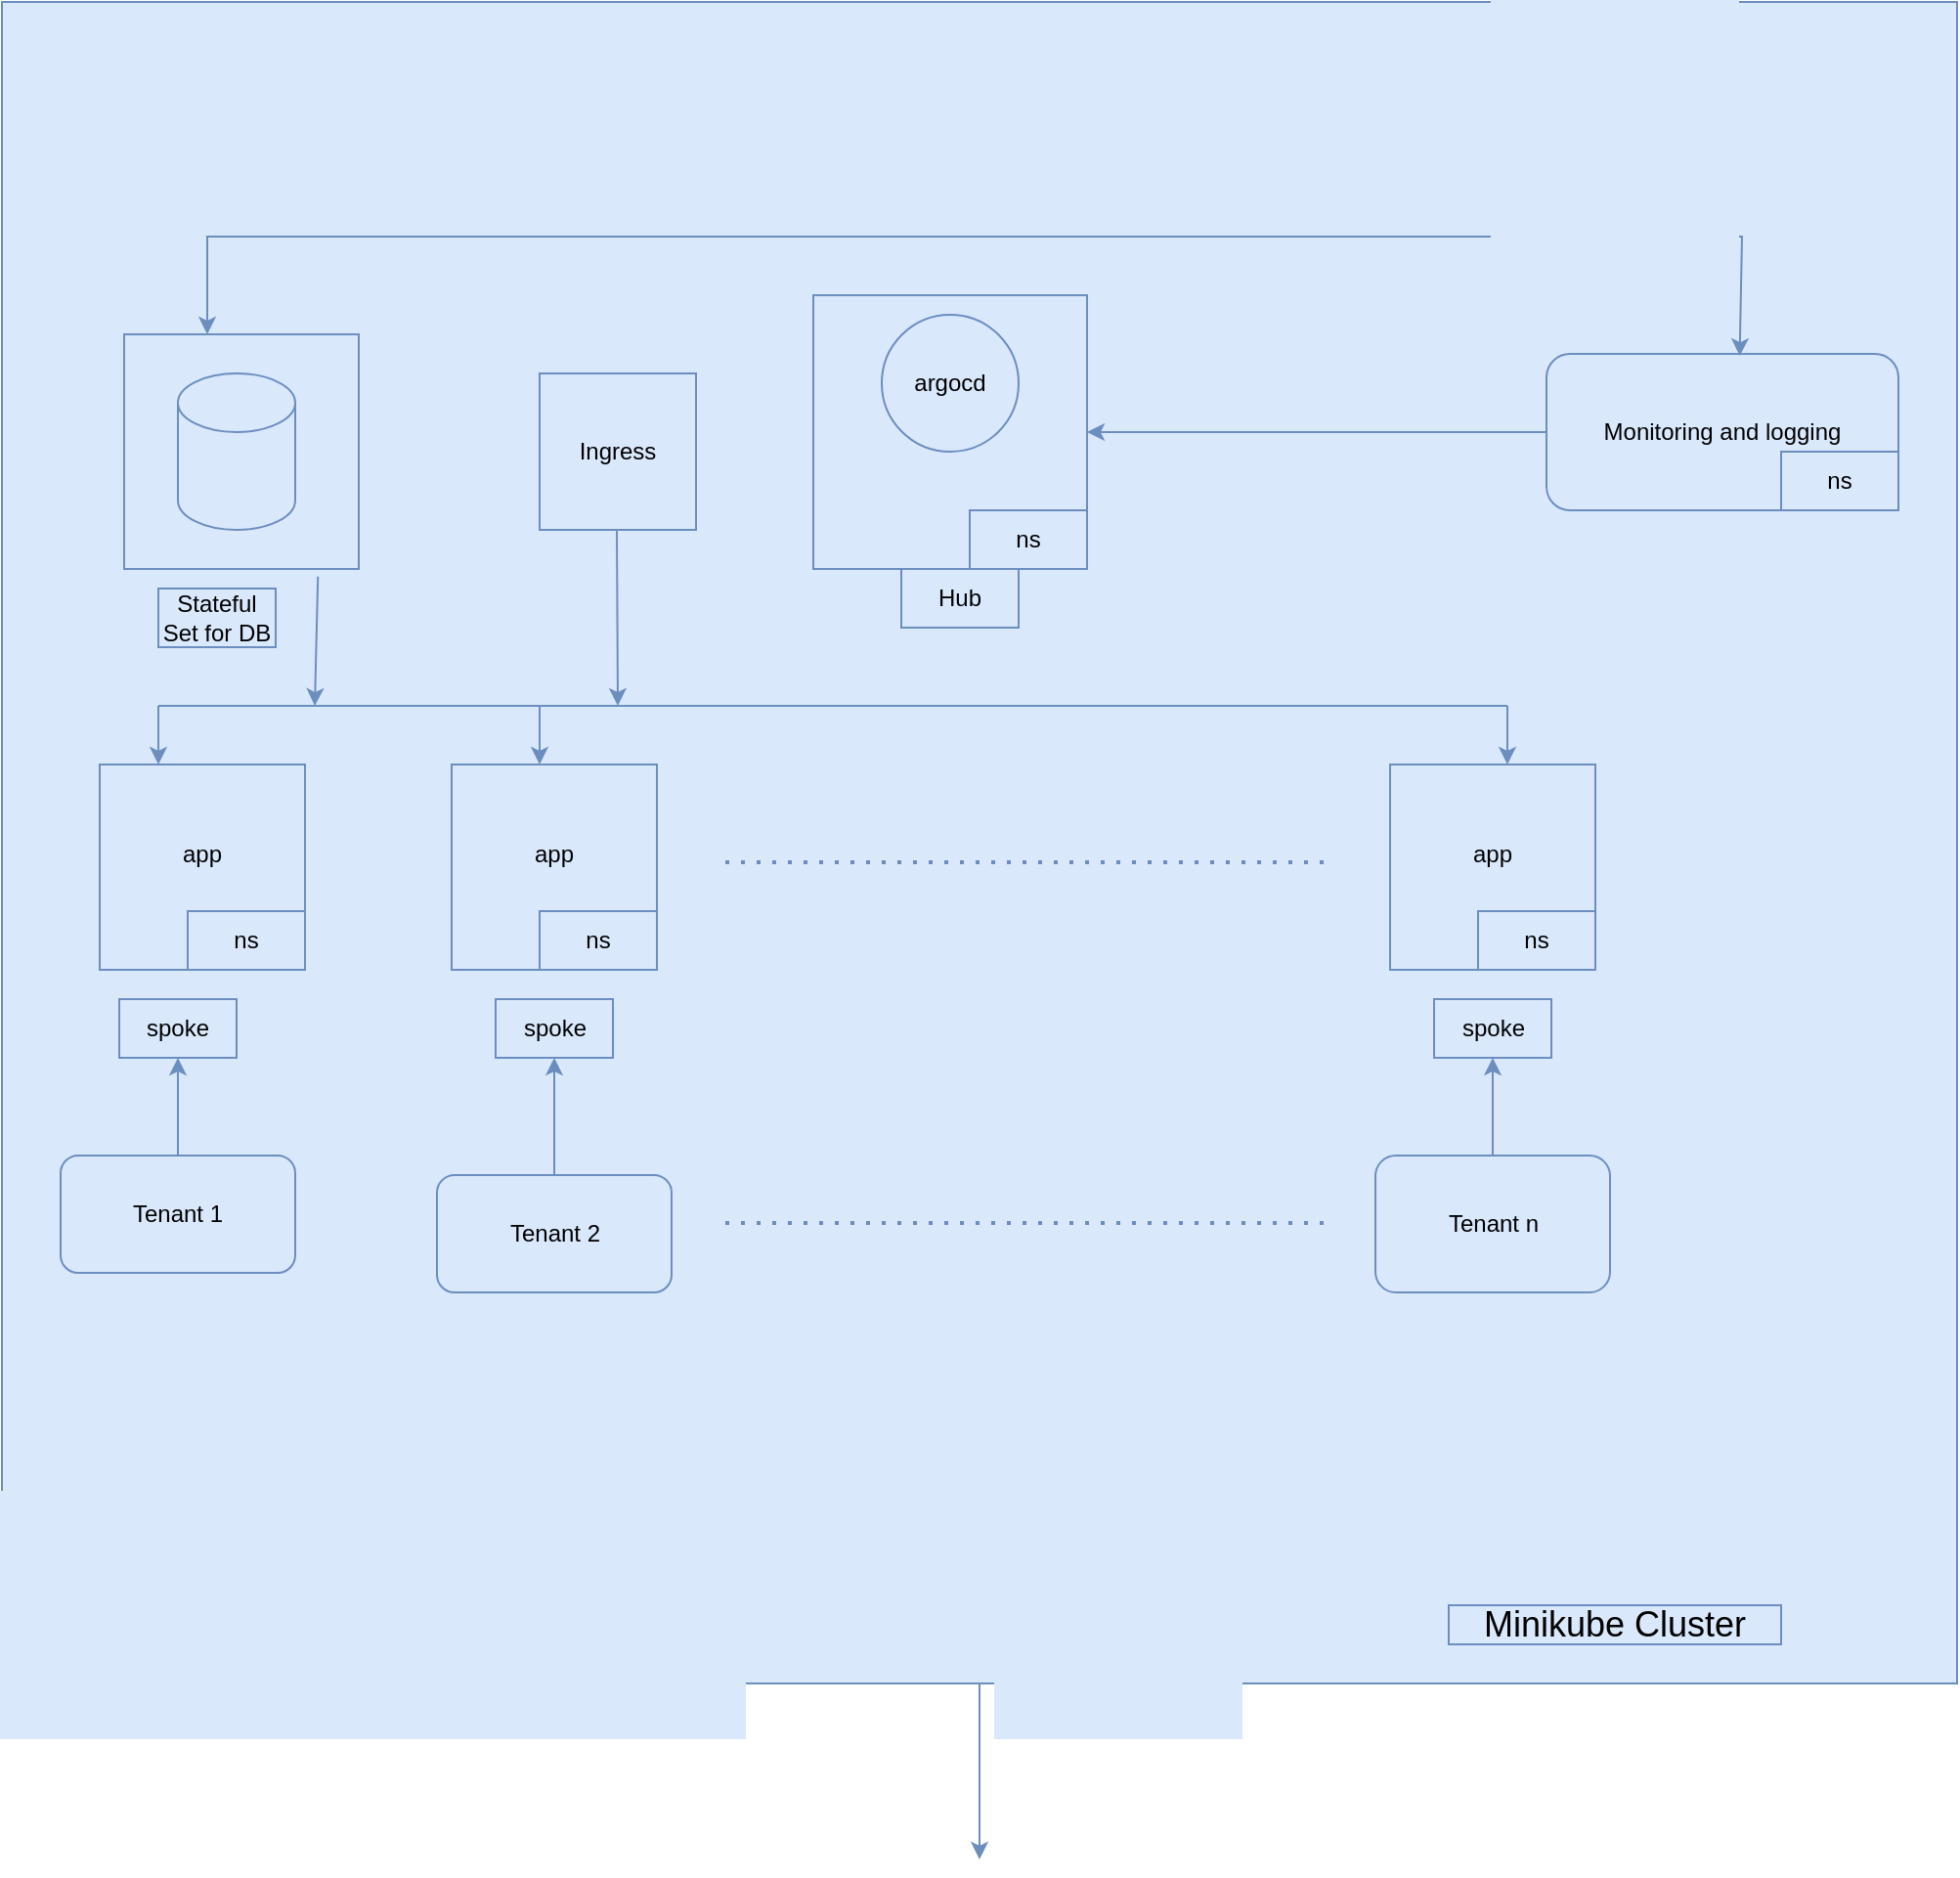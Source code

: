 <mxfile version="26.2.13">
  <diagram name="Page-1" id="sF0ofpWr8CGY15hyAE6l">
    <mxGraphModel dx="1044" dy="1412" grid="1" gridSize="10" guides="1" tooltips="1" connect="1" arrows="1" fold="1" page="1" pageScale="1" pageWidth="1100" pageHeight="850" math="0" shadow="0">
      <root>
        <mxCell id="0" />
        <mxCell id="1" parent="0" />
        <mxCell id="YgsIUFnuYaH-n-QrTtp9-58" style="edgeStyle=orthogonalEdgeStyle;rounded=0;orthogonalLoop=1;jettySize=auto;html=1;exitX=0.5;exitY=1;exitDx=0;exitDy=0;fillColor=#dae8fc;strokeColor=#6c8ebf;" edge="1" parent="1" source="YgsIUFnuYaH-n-QrTtp9-56">
          <mxGeometry relative="1" as="geometry">
            <mxPoint x="530" y="930" as="targetPoint" />
          </mxGeometry>
        </mxCell>
        <mxCell id="YgsIUFnuYaH-n-QrTtp9-56" value="" style="rounded=0;whiteSpace=wrap;html=1;fillColor=#dae8fc;strokeColor=#6c8ebf;" vertex="1" parent="1">
          <mxGeometry x="30" y="-20" width="1000" height="860" as="geometry" />
        </mxCell>
        <mxCell id="YgsIUFnuYaH-n-QrTtp9-1" value="" style="whiteSpace=wrap;html=1;aspect=fixed;fillColor=#dae8fc;strokeColor=#6c8ebf;" vertex="1" parent="1">
          <mxGeometry x="445" y="130" width="140" height="140" as="geometry" />
        </mxCell>
        <mxCell id="YgsIUFnuYaH-n-QrTtp9-2" value="argocd" style="ellipse;whiteSpace=wrap;html=1;aspect=fixed;fillColor=#dae8fc;strokeColor=#6c8ebf;" vertex="1" parent="1">
          <mxGeometry x="480" y="140" width="70" height="70" as="geometry" />
        </mxCell>
        <mxCell id="YgsIUFnuYaH-n-QrTtp9-4" value="ns" style="rounded=0;whiteSpace=wrap;html=1;fillColor=#dae8fc;strokeColor=#6c8ebf;" vertex="1" parent="1">
          <mxGeometry x="525" y="240" width="60" height="30" as="geometry" />
        </mxCell>
        <mxCell id="YgsIUFnuYaH-n-QrTtp9-6" value="app&lt;div&gt;&lt;br&gt;&lt;/div&gt;" style="whiteSpace=wrap;html=1;aspect=fixed;fillColor=#dae8fc;strokeColor=#6c8ebf;" vertex="1" parent="1">
          <mxGeometry x="80" y="370" width="105" height="105" as="geometry" />
        </mxCell>
        <mxCell id="YgsIUFnuYaH-n-QrTtp9-7" value="app&lt;div&gt;&lt;br&gt;&lt;/div&gt;" style="whiteSpace=wrap;html=1;aspect=fixed;fillColor=#dae8fc;strokeColor=#6c8ebf;" vertex="1" parent="1">
          <mxGeometry x="260" y="370" width="105" height="105" as="geometry" />
        </mxCell>
        <mxCell id="YgsIUFnuYaH-n-QrTtp9-14" value="app&lt;div&gt;&lt;br&gt;&lt;/div&gt;" style="whiteSpace=wrap;html=1;aspect=fixed;fillColor=#dae8fc;strokeColor=#6c8ebf;" vertex="1" parent="1">
          <mxGeometry x="740" y="370" width="105" height="105" as="geometry" />
        </mxCell>
        <mxCell id="YgsIUFnuYaH-n-QrTtp9-15" value="spoke" style="text;html=1;align=center;verticalAlign=middle;whiteSpace=wrap;rounded=0;fillColor=#dae8fc;strokeColor=#6c8ebf;" vertex="1" parent="1">
          <mxGeometry x="90" y="490" width="60" height="30" as="geometry" />
        </mxCell>
        <mxCell id="YgsIUFnuYaH-n-QrTtp9-16" value="spoke" style="text;html=1;align=center;verticalAlign=middle;whiteSpace=wrap;rounded=0;fillColor=#dae8fc;strokeColor=#6c8ebf;" vertex="1" parent="1">
          <mxGeometry x="762.5" y="490" width="60" height="30" as="geometry" />
        </mxCell>
        <mxCell id="YgsIUFnuYaH-n-QrTtp9-17" value="spoke" style="text;html=1;align=center;verticalAlign=middle;whiteSpace=wrap;rounded=0;fillColor=#dae8fc;strokeColor=#6c8ebf;" vertex="1" parent="1">
          <mxGeometry x="282.5" y="490" width="60" height="30" as="geometry" />
        </mxCell>
        <mxCell id="YgsIUFnuYaH-n-QrTtp9-24" style="edgeStyle=orthogonalEdgeStyle;rounded=0;orthogonalLoop=1;jettySize=auto;html=1;exitX=0.5;exitY=0;exitDx=0;exitDy=0;entryX=0.5;entryY=1;entryDx=0;entryDy=0;fillColor=#dae8fc;strokeColor=#6c8ebf;" edge="1" parent="1" source="YgsIUFnuYaH-n-QrTtp9-20" target="YgsIUFnuYaH-n-QrTtp9-15">
          <mxGeometry relative="1" as="geometry" />
        </mxCell>
        <mxCell id="YgsIUFnuYaH-n-QrTtp9-20" value="Tenant 1" style="rounded=1;whiteSpace=wrap;html=1;fillColor=#dae8fc;strokeColor=#6c8ebf;" vertex="1" parent="1">
          <mxGeometry x="60" y="570" width="120" height="60" as="geometry" />
        </mxCell>
        <mxCell id="YgsIUFnuYaH-n-QrTtp9-25" style="edgeStyle=orthogonalEdgeStyle;rounded=0;orthogonalLoop=1;jettySize=auto;html=1;exitX=0.5;exitY=0;exitDx=0;exitDy=0;fillColor=#dae8fc;strokeColor=#6c8ebf;" edge="1" parent="1" source="YgsIUFnuYaH-n-QrTtp9-21" target="YgsIUFnuYaH-n-QrTtp9-17">
          <mxGeometry relative="1" as="geometry" />
        </mxCell>
        <mxCell id="YgsIUFnuYaH-n-QrTtp9-21" value="Tenant 2" style="rounded=1;whiteSpace=wrap;html=1;fillColor=#dae8fc;strokeColor=#6c8ebf;" vertex="1" parent="1">
          <mxGeometry x="252.5" y="580" width="120" height="60" as="geometry" />
        </mxCell>
        <mxCell id="YgsIUFnuYaH-n-QrTtp9-26" style="edgeStyle=orthogonalEdgeStyle;rounded=0;orthogonalLoop=1;jettySize=auto;html=1;entryX=0.5;entryY=1;entryDx=0;entryDy=0;fillColor=#dae8fc;strokeColor=#6c8ebf;" edge="1" parent="1" source="YgsIUFnuYaH-n-QrTtp9-22" target="YgsIUFnuYaH-n-QrTtp9-16">
          <mxGeometry relative="1" as="geometry" />
        </mxCell>
        <mxCell id="YgsIUFnuYaH-n-QrTtp9-22" value="Tenant n" style="rounded=1;whiteSpace=wrap;html=1;fillColor=#dae8fc;strokeColor=#6c8ebf;" vertex="1" parent="1">
          <mxGeometry x="732.5" y="570" width="120" height="70" as="geometry" />
        </mxCell>
        <mxCell id="YgsIUFnuYaH-n-QrTtp9-23" value="Hub" style="text;html=1;align=center;verticalAlign=middle;whiteSpace=wrap;rounded=0;fillColor=#dae8fc;strokeColor=#6c8ebf;" vertex="1" parent="1">
          <mxGeometry x="490" y="270" width="60" height="30" as="geometry" />
        </mxCell>
        <mxCell id="YgsIUFnuYaH-n-QrTtp9-28" style="edgeStyle=orthogonalEdgeStyle;rounded=0;orthogonalLoop=1;jettySize=auto;html=1;entryX=1;entryY=0.5;entryDx=0;entryDy=0;fillColor=#dae8fc;strokeColor=#6c8ebf;" edge="1" parent="1" source="YgsIUFnuYaH-n-QrTtp9-27" target="YgsIUFnuYaH-n-QrTtp9-1">
          <mxGeometry relative="1" as="geometry" />
        </mxCell>
        <mxCell id="YgsIUFnuYaH-n-QrTtp9-27" value="Monitoring and logging" style="rounded=1;whiteSpace=wrap;html=1;fillColor=#dae8fc;strokeColor=#6c8ebf;" vertex="1" parent="1">
          <mxGeometry x="820" y="160" width="180" height="80" as="geometry" />
        </mxCell>
        <mxCell id="YgsIUFnuYaH-n-QrTtp9-29" value="ns" style="rounded=0;whiteSpace=wrap;html=1;fillColor=#dae8fc;strokeColor=#6c8ebf;" vertex="1" parent="1">
          <mxGeometry x="305" y="445" width="60" height="30" as="geometry" />
        </mxCell>
        <mxCell id="YgsIUFnuYaH-n-QrTtp9-30" value="ns" style="rounded=0;whiteSpace=wrap;html=1;fillColor=#dae8fc;strokeColor=#6c8ebf;" vertex="1" parent="1">
          <mxGeometry x="125" y="445" width="60" height="30" as="geometry" />
        </mxCell>
        <mxCell id="YgsIUFnuYaH-n-QrTtp9-32" value="ns" style="rounded=0;whiteSpace=wrap;html=1;fillColor=#dae8fc;strokeColor=#6c8ebf;" vertex="1" parent="1">
          <mxGeometry x="785" y="445" width="60" height="30" as="geometry" />
        </mxCell>
        <mxCell id="YgsIUFnuYaH-n-QrTtp9-33" value="ns" style="rounded=0;whiteSpace=wrap;html=1;fillColor=#dae8fc;strokeColor=#6c8ebf;" vertex="1" parent="1">
          <mxGeometry x="940" y="210" width="60" height="30" as="geometry" />
        </mxCell>
        <mxCell id="YgsIUFnuYaH-n-QrTtp9-34" value="" style="whiteSpace=wrap;html=1;aspect=fixed;fillColor=#dae8fc;strokeColor=#6c8ebf;" vertex="1" parent="1">
          <mxGeometry x="92.5" y="150" width="120" height="120" as="geometry" />
        </mxCell>
        <mxCell id="YgsIUFnuYaH-n-QrTtp9-35" style="edgeStyle=orthogonalEdgeStyle;rounded=0;orthogonalLoop=1;jettySize=auto;html=1;exitX=0.5;exitY=1;exitDx=0;exitDy=0;fillColor=#dae8fc;strokeColor=#6c8ebf;" edge="1" parent="1" source="YgsIUFnuYaH-n-QrTtp9-33" target="YgsIUFnuYaH-n-QrTtp9-33">
          <mxGeometry relative="1" as="geometry" />
        </mxCell>
        <mxCell id="YgsIUFnuYaH-n-QrTtp9-36" value="" style="shape=cylinder3;whiteSpace=wrap;html=1;boundedLbl=1;backgroundOutline=1;size=15;fillColor=#dae8fc;strokeColor=#6c8ebf;" vertex="1" parent="1">
          <mxGeometry x="120" y="170" width="60" height="80" as="geometry" />
        </mxCell>
        <mxCell id="YgsIUFnuYaH-n-QrTtp9-37" value="Stateful Set for DB" style="text;html=1;align=center;verticalAlign=middle;whiteSpace=wrap;rounded=0;fillColor=#dae8fc;strokeColor=#6c8ebf;" vertex="1" parent="1">
          <mxGeometry x="110" y="280" width="60" height="30" as="geometry" />
        </mxCell>
        <mxCell id="YgsIUFnuYaH-n-QrTtp9-43" value="" style="endArrow=none;html=1;rounded=0;fillColor=#dae8fc;strokeColor=#6c8ebf;" edge="1" parent="1">
          <mxGeometry width="50" height="50" relative="1" as="geometry">
            <mxPoint x="110" y="340" as="sourcePoint" />
            <mxPoint x="800" y="340" as="targetPoint" />
          </mxGeometry>
        </mxCell>
        <mxCell id="YgsIUFnuYaH-n-QrTtp9-44" value="" style="endArrow=classic;html=1;rounded=0;fillColor=#dae8fc;strokeColor=#6c8ebf;" edge="1" parent="1">
          <mxGeometry width="50" height="50" relative="1" as="geometry">
            <mxPoint x="110" y="340" as="sourcePoint" />
            <mxPoint x="110" y="370" as="targetPoint" />
          </mxGeometry>
        </mxCell>
        <mxCell id="YgsIUFnuYaH-n-QrTtp9-45" value="" style="endArrow=classic;html=1;rounded=0;fillColor=#dae8fc;strokeColor=#6c8ebf;" edge="1" parent="1">
          <mxGeometry width="50" height="50" relative="1" as="geometry">
            <mxPoint x="305" y="340" as="sourcePoint" />
            <mxPoint x="305" y="370" as="targetPoint" />
            <Array as="points" />
          </mxGeometry>
        </mxCell>
        <mxCell id="YgsIUFnuYaH-n-QrTtp9-46" value="" style="endArrow=classic;html=1;rounded=0;fillColor=#dae8fc;strokeColor=#6c8ebf;" edge="1" parent="1">
          <mxGeometry width="50" height="50" relative="1" as="geometry">
            <mxPoint x="800" y="340" as="sourcePoint" />
            <mxPoint x="800" y="370" as="targetPoint" />
            <Array as="points" />
          </mxGeometry>
        </mxCell>
        <mxCell id="YgsIUFnuYaH-n-QrTtp9-47" value="" style="endArrow=classic;html=1;rounded=0;exitX=0.826;exitY=1.032;exitDx=0;exitDy=0;exitPerimeter=0;fillColor=#dae8fc;strokeColor=#6c8ebf;" edge="1" parent="1" source="YgsIUFnuYaH-n-QrTtp9-34">
          <mxGeometry width="50" height="50" relative="1" as="geometry">
            <mxPoint x="190" y="230" as="sourcePoint" />
            <mxPoint x="190" y="340" as="targetPoint" />
          </mxGeometry>
        </mxCell>
        <mxCell id="YgsIUFnuYaH-n-QrTtp9-48" value="Ingress" style="whiteSpace=wrap;html=1;aspect=fixed;fillColor=#dae8fc;strokeColor=#6c8ebf;" vertex="1" parent="1">
          <mxGeometry x="305" y="170" width="80" height="80" as="geometry" />
        </mxCell>
        <mxCell id="YgsIUFnuYaH-n-QrTtp9-49" value="" style="endArrow=classic;html=1;rounded=0;fillColor=#dae8fc;strokeColor=#6c8ebf;" edge="1" parent="1">
          <mxGeometry width="50" height="50" relative="1" as="geometry">
            <mxPoint x="344.5" y="250" as="sourcePoint" />
            <mxPoint x="345" y="340" as="targetPoint" />
          </mxGeometry>
        </mxCell>
        <mxCell id="YgsIUFnuYaH-n-QrTtp9-53" value="" style="endArrow=classic;startArrow=classic;html=1;rounded=0;entryX=0.549;entryY=0.013;entryDx=0;entryDy=0;entryPerimeter=0;fillColor=#dae8fc;strokeColor=#6c8ebf;" edge="1" parent="1" target="YgsIUFnuYaH-n-QrTtp9-27">
          <mxGeometry width="50" height="50" relative="1" as="geometry">
            <mxPoint x="135" y="150" as="sourcePoint" />
            <mxPoint x="920" y="100" as="targetPoint" />
            <Array as="points">
              <mxPoint x="135" y="100" />
              <mxPoint x="920" y="100" />
            </Array>
          </mxGeometry>
        </mxCell>
        <mxCell id="YgsIUFnuYaH-n-QrTtp9-54" value="" style="endArrow=none;dashed=1;html=1;dashPattern=1 3;strokeWidth=2;rounded=0;fillColor=#dae8fc;strokeColor=#6c8ebf;" edge="1" parent="1">
          <mxGeometry width="50" height="50" relative="1" as="geometry">
            <mxPoint x="400" y="420" as="sourcePoint" />
            <mxPoint x="710" y="420" as="targetPoint" />
          </mxGeometry>
        </mxCell>
        <mxCell id="YgsIUFnuYaH-n-QrTtp9-55" value="" style="endArrow=none;dashed=1;html=1;dashPattern=1 3;strokeWidth=2;rounded=0;fillColor=#dae8fc;strokeColor=#6c8ebf;" edge="1" parent="1">
          <mxGeometry width="50" height="50" relative="1" as="geometry">
            <mxPoint x="400" y="604.5" as="sourcePoint" />
            <mxPoint x="710" y="604.5" as="targetPoint" />
          </mxGeometry>
        </mxCell>
        <mxCell id="YgsIUFnuYaH-n-QrTtp9-57" value="&lt;font style=&quot;font-size: 18px;&quot;&gt;Minikube Cluster&lt;/font&gt;" style="text;html=1;align=center;verticalAlign=middle;whiteSpace=wrap;rounded=0;fillColor=#dae8fc;strokeColor=#6c8ebf;" vertex="1" parent="1">
          <mxGeometry x="770" y="800" width="170" height="20" as="geometry" />
        </mxCell>
      </root>
    </mxGraphModel>
  </diagram>
</mxfile>
